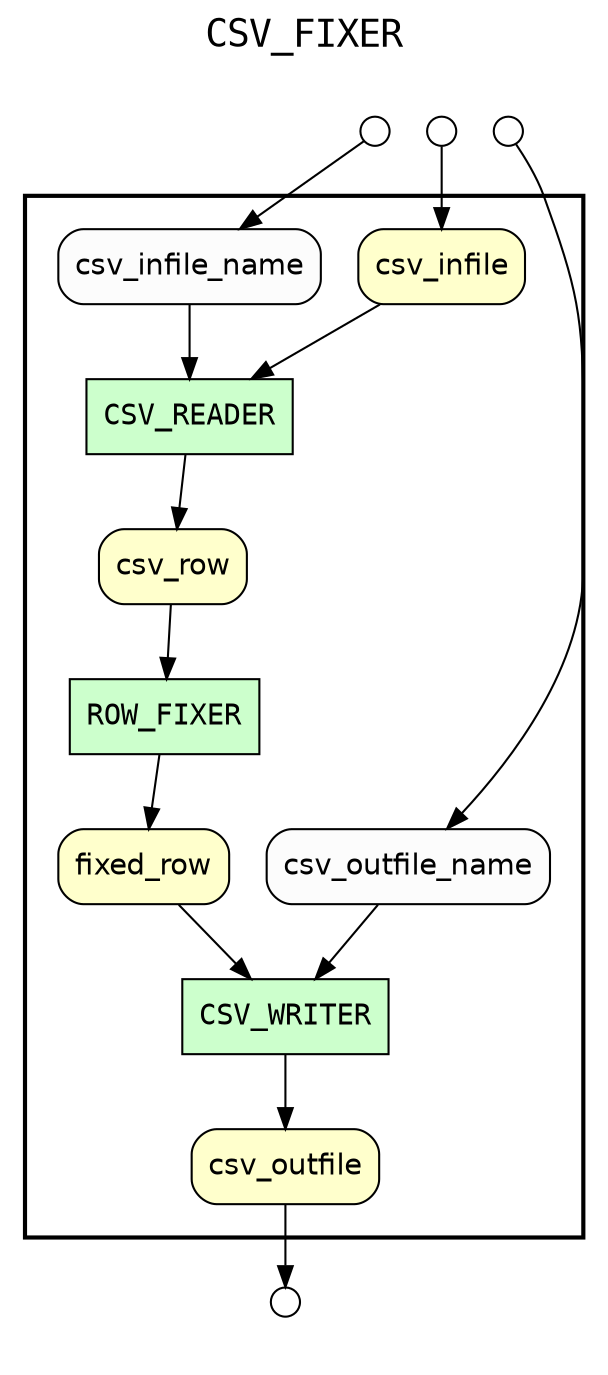 digraph Workflow {
rankdir=TB
fontname=Courier; fontsize=18; labelloc=t
label=CSV_FIXER
subgraph cluster_workflow_box_outer { label=""; color=black; penwidth=2
subgraph cluster_workflow_box_inner { label=""; color=white
node[shape=box style=filled fillcolor="#CCFFCC" peripheries=1 fontname=Courier]
CSV_READER
CSV_WRITER
ROW_FIXER
node[shape=box style="rounded,filled" fillcolor="#FFFFCC" peripheries=1 fontname=Helvetica]
csv_outfile
csv_infile
fixed_row
csv_row
node[shape=box style="rounded,filled" fillcolor="#FCFCFC" peripheries=1 fontname=Helvetica]
csv_infile_name
csv_outfile_name
CSV_READER -> csv_row
csv_infile_name -> CSV_READER
csv_infile -> CSV_READER
CSV_WRITER -> csv_outfile
csv_outfile_name -> CSV_WRITER
fixed_row -> CSV_WRITER
ROW_FIXER -> fixed_row
csv_row -> ROW_FIXER
}}
subgraph cluster_input_ports_group_outer { label=""; color=white
subgraph cluster_input_ports_group_inner { label=""; color=white
node[shape=circle style="rounded,filled" fillcolor="#FFFFFF" peripheries=1 fontname=Helvetica width=0.2]
csv_infile_name_input_port [label=""]
csv_outfile_name_input_port [label=""]
csv_infile_input_port [label=""]
}}
subgraph cluster_output_ports_group_outer { label=""; color=white
subgraph cluster_output_ports_group_inner { label=""; color=white
node[shape=circle style="rounded,filled" fillcolor="#FFFFFF" peripheries=1 fontname=Helvetica width=0.2]
csv_outfile_output_port [label=""]
}}
csv_infile_name_input_port -> csv_infile_name
csv_outfile_name_input_port -> csv_outfile_name
csv_infile_input_port -> csv_infile
csv_outfile -> csv_outfile_output_port
}
